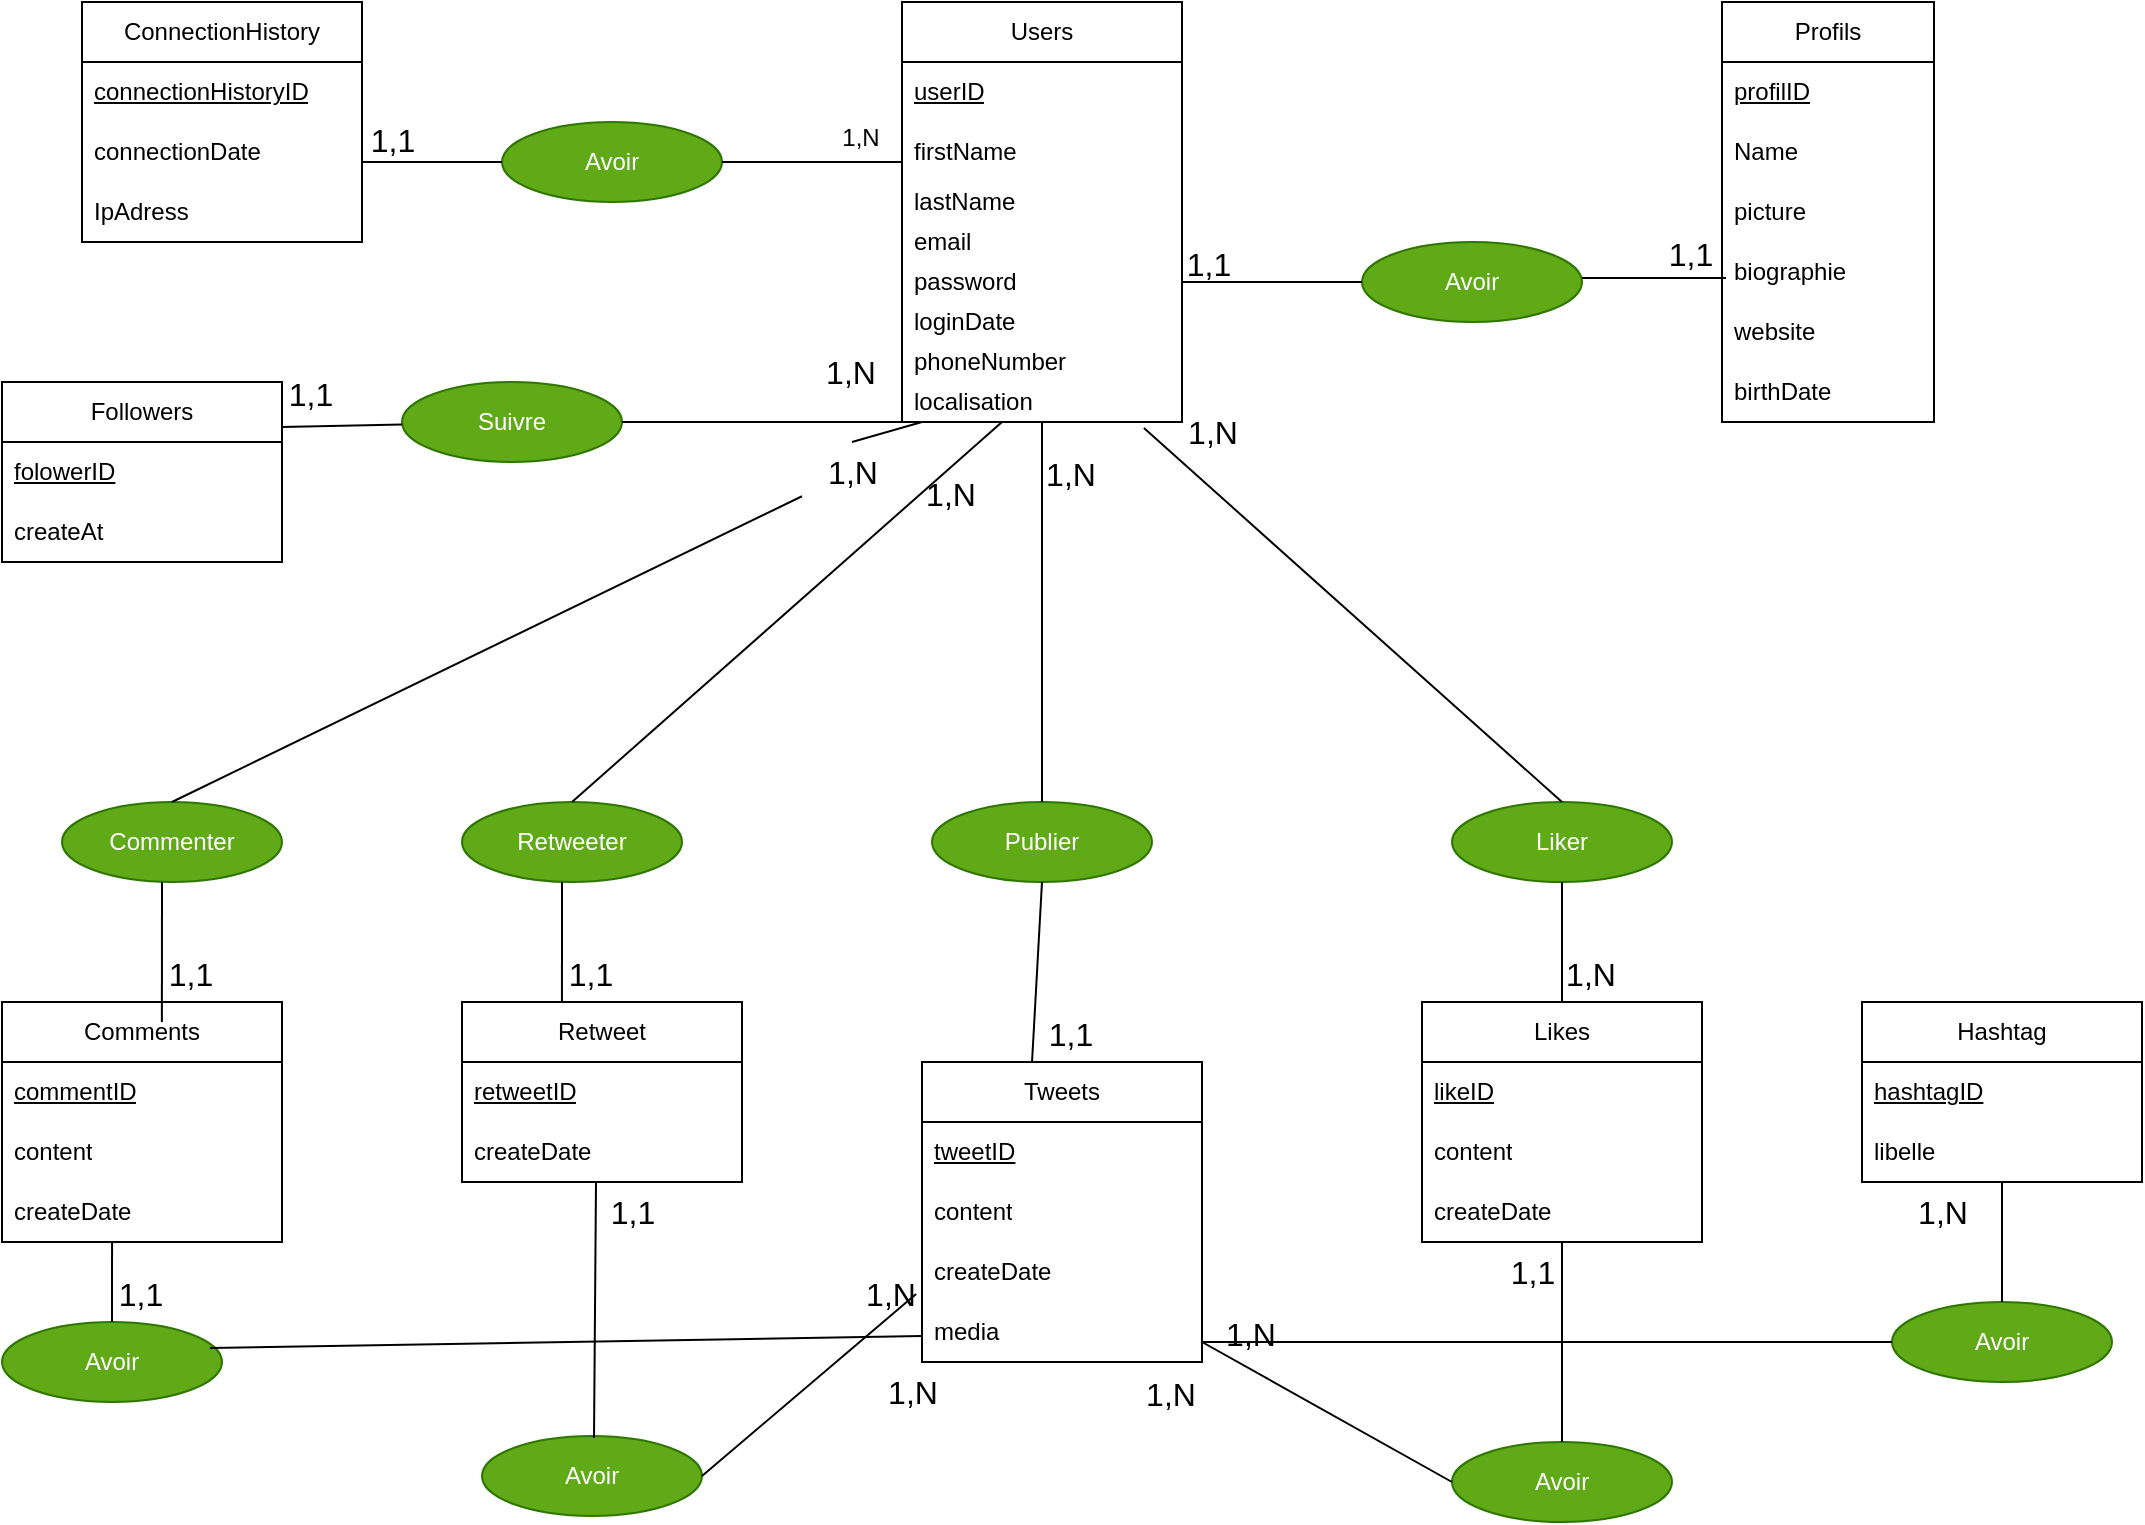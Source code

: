<mxfile version="26.0.13">
  <diagram name="Page-1" id="KzqUS6wWSbDG1tJebhnR">
    <mxGraphModel dx="2261" dy="883" grid="1" gridSize="10" guides="1" tooltips="1" connect="1" arrows="1" fold="1" page="1" pageScale="1" pageWidth="827" pageHeight="1169" math="0" shadow="0">
      <root>
        <mxCell id="0" />
        <mxCell id="1" parent="0" />
        <mxCell id="86Lifjexbuc4lTifkUnZ-1" value="Users" style="swimlane;fontStyle=0;childLayout=stackLayout;horizontal=1;startSize=30;horizontalStack=0;resizeParent=1;resizeParentMax=0;resizeLast=0;collapsible=1;marginBottom=0;whiteSpace=wrap;html=1;" vertex="1" parent="1">
          <mxGeometry x="170" y="40" width="140" height="210" as="geometry" />
        </mxCell>
        <mxCell id="86Lifjexbuc4lTifkUnZ-2" value="&lt;u&gt;userID&lt;/u&gt;" style="text;strokeColor=none;fillColor=none;align=left;verticalAlign=middle;spacingLeft=4;spacingRight=4;overflow=hidden;points=[[0,0.5],[1,0.5]];portConstraint=eastwest;rotatable=0;whiteSpace=wrap;html=1;" vertex="1" parent="86Lifjexbuc4lTifkUnZ-1">
          <mxGeometry y="30" width="140" height="30" as="geometry" />
        </mxCell>
        <mxCell id="86Lifjexbuc4lTifkUnZ-3" value="firstName" style="text;strokeColor=none;fillColor=none;align=left;verticalAlign=middle;spacingLeft=4;spacingRight=4;overflow=hidden;points=[[0,0.5],[1,0.5]];portConstraint=eastwest;rotatable=0;whiteSpace=wrap;html=1;" vertex="1" parent="86Lifjexbuc4lTifkUnZ-1">
          <mxGeometry y="60" width="140" height="30" as="geometry" />
        </mxCell>
        <mxCell id="86Lifjexbuc4lTifkUnZ-4" value="lastName" style="text;align=left;verticalAlign=middle;spacingLeft=4;spacingRight=4;overflow=hidden;points=[[0,0.5],[1,0.5]];portConstraint=eastwest;rotatable=0;whiteSpace=wrap;html=1;" vertex="1" parent="86Lifjexbuc4lTifkUnZ-1">
          <mxGeometry y="90" width="140" height="20" as="geometry" />
        </mxCell>
        <mxCell id="86Lifjexbuc4lTifkUnZ-5" value="email&lt;span style=&quot;white-space: pre;&quot;&gt;&#x9;&lt;/span&gt;" style="text;align=left;verticalAlign=middle;spacingLeft=4;spacingRight=4;overflow=hidden;points=[[0,0.5],[1,0.5]];portConstraint=eastwest;rotatable=0;whiteSpace=wrap;html=1;" vertex="1" parent="86Lifjexbuc4lTifkUnZ-1">
          <mxGeometry y="110" width="140" height="20" as="geometry" />
        </mxCell>
        <mxCell id="86Lifjexbuc4lTifkUnZ-6" value="password" style="text;align=left;verticalAlign=middle;spacingLeft=4;spacingRight=4;overflow=hidden;points=[[0,0.5],[1,0.5]];portConstraint=eastwest;rotatable=0;whiteSpace=wrap;html=1;" vertex="1" parent="86Lifjexbuc4lTifkUnZ-1">
          <mxGeometry y="130" width="140" height="20" as="geometry" />
        </mxCell>
        <mxCell id="86Lifjexbuc4lTifkUnZ-7" value="loginDate" style="text;align=left;verticalAlign=middle;spacingLeft=4;spacingRight=4;overflow=hidden;points=[[0,0.5],[1,0.5]];portConstraint=eastwest;rotatable=0;whiteSpace=wrap;html=1;" vertex="1" parent="86Lifjexbuc4lTifkUnZ-1">
          <mxGeometry y="150" width="140" height="20" as="geometry" />
        </mxCell>
        <mxCell id="86Lifjexbuc4lTifkUnZ-8" value="phoneNumber" style="text;align=left;verticalAlign=middle;spacingLeft=4;spacingRight=4;overflow=hidden;points=[[0,0.5],[1,0.5]];portConstraint=eastwest;rotatable=0;whiteSpace=wrap;html=1;" vertex="1" parent="86Lifjexbuc4lTifkUnZ-1">
          <mxGeometry y="170" width="140" height="20" as="geometry" />
        </mxCell>
        <mxCell id="86Lifjexbuc4lTifkUnZ-9" value="localisation" style="text;align=left;verticalAlign=middle;spacingLeft=4;spacingRight=4;overflow=hidden;points=[[0,0.5],[1,0.5]];portConstraint=eastwest;rotatable=0;whiteSpace=wrap;html=1;" vertex="1" parent="86Lifjexbuc4lTifkUnZ-1">
          <mxGeometry y="190" width="140" height="20" as="geometry" />
        </mxCell>
        <mxCell id="86Lifjexbuc4lTifkUnZ-10" value="Profils" style="swimlane;fontStyle=0;childLayout=stackLayout;horizontal=1;startSize=30;horizontalStack=0;resizeParent=1;resizeParentMax=0;resizeLast=0;collapsible=1;marginBottom=0;whiteSpace=wrap;html=1;" vertex="1" parent="1">
          <mxGeometry x="580" y="40" width="106" height="210" as="geometry" />
        </mxCell>
        <mxCell id="86Lifjexbuc4lTifkUnZ-11" value="&lt;u&gt;profilID&lt;/u&gt;" style="text;strokeColor=none;fillColor=none;align=left;verticalAlign=middle;spacingLeft=4;spacingRight=4;overflow=hidden;points=[[0,0.5],[1,0.5]];portConstraint=eastwest;rotatable=0;whiteSpace=wrap;html=1;" vertex="1" parent="86Lifjexbuc4lTifkUnZ-10">
          <mxGeometry y="30" width="106" height="30" as="geometry" />
        </mxCell>
        <mxCell id="86Lifjexbuc4lTifkUnZ-17" value="Name" style="text;strokeColor=none;fillColor=none;align=left;verticalAlign=middle;spacingLeft=4;spacingRight=4;overflow=hidden;points=[[0,0.5],[1,0.5]];portConstraint=eastwest;rotatable=0;whiteSpace=wrap;html=1;" vertex="1" parent="86Lifjexbuc4lTifkUnZ-10">
          <mxGeometry y="60" width="106" height="30" as="geometry" />
        </mxCell>
        <mxCell id="86Lifjexbuc4lTifkUnZ-12" value="picture" style="text;strokeColor=none;fillColor=none;align=left;verticalAlign=middle;spacingLeft=4;spacingRight=4;overflow=hidden;points=[[0,0.5],[1,0.5]];portConstraint=eastwest;rotatable=0;whiteSpace=wrap;html=1;" vertex="1" parent="86Lifjexbuc4lTifkUnZ-10">
          <mxGeometry y="90" width="106" height="30" as="geometry" />
        </mxCell>
        <mxCell id="86Lifjexbuc4lTifkUnZ-13" value="biographie" style="text;strokeColor=none;fillColor=none;align=left;verticalAlign=middle;spacingLeft=4;spacingRight=4;overflow=hidden;points=[[0,0.5],[1,0.5]];portConstraint=eastwest;rotatable=0;whiteSpace=wrap;html=1;" vertex="1" parent="86Lifjexbuc4lTifkUnZ-10">
          <mxGeometry y="120" width="106" height="30" as="geometry" />
        </mxCell>
        <mxCell id="86Lifjexbuc4lTifkUnZ-14" value="website" style="text;strokeColor=none;fillColor=none;align=left;verticalAlign=middle;spacingLeft=4;spacingRight=4;overflow=hidden;points=[[0,0.5],[1,0.5]];portConstraint=eastwest;rotatable=0;whiteSpace=wrap;html=1;" vertex="1" parent="86Lifjexbuc4lTifkUnZ-10">
          <mxGeometry y="150" width="106" height="30" as="geometry" />
        </mxCell>
        <mxCell id="86Lifjexbuc4lTifkUnZ-15" value="birthDate" style="text;strokeColor=none;fillColor=none;align=left;verticalAlign=middle;spacingLeft=4;spacingRight=4;overflow=hidden;points=[[0,0.5],[1,0.5]];portConstraint=eastwest;rotatable=0;whiteSpace=wrap;html=1;" vertex="1" parent="86Lifjexbuc4lTifkUnZ-10">
          <mxGeometry y="180" width="106" height="30" as="geometry" />
        </mxCell>
        <mxCell id="86Lifjexbuc4lTifkUnZ-18" value="ConnectionHistory" style="swimlane;fontStyle=0;childLayout=stackLayout;horizontal=1;startSize=30;horizontalStack=0;resizeParent=1;resizeParentMax=0;resizeLast=0;collapsible=1;marginBottom=0;whiteSpace=wrap;html=1;" vertex="1" parent="1">
          <mxGeometry x="-240" y="40" width="140" height="120" as="geometry" />
        </mxCell>
        <mxCell id="86Lifjexbuc4lTifkUnZ-19" value="&lt;u&gt;connectionHistoryID&lt;/u&gt;" style="text;strokeColor=none;fillColor=none;align=left;verticalAlign=middle;spacingLeft=4;spacingRight=4;overflow=hidden;points=[[0,0.5],[1,0.5]];portConstraint=eastwest;rotatable=0;whiteSpace=wrap;html=1;" vertex="1" parent="86Lifjexbuc4lTifkUnZ-18">
          <mxGeometry y="30" width="140" height="30" as="geometry" />
        </mxCell>
        <mxCell id="86Lifjexbuc4lTifkUnZ-20" value="connectionDate" style="text;strokeColor=none;fillColor=none;align=left;verticalAlign=middle;spacingLeft=4;spacingRight=4;overflow=hidden;points=[[0,0.5],[1,0.5]];portConstraint=eastwest;rotatable=0;whiteSpace=wrap;html=1;" vertex="1" parent="86Lifjexbuc4lTifkUnZ-18">
          <mxGeometry y="60" width="140" height="30" as="geometry" />
        </mxCell>
        <mxCell id="86Lifjexbuc4lTifkUnZ-21" value="IpAdress" style="text;strokeColor=none;fillColor=none;align=left;verticalAlign=middle;spacingLeft=4;spacingRight=4;overflow=hidden;points=[[0,0.5],[1,0.5]];portConstraint=eastwest;rotatable=0;whiteSpace=wrap;html=1;" vertex="1" parent="86Lifjexbuc4lTifkUnZ-18">
          <mxGeometry y="90" width="140" height="30" as="geometry" />
        </mxCell>
        <mxCell id="86Lifjexbuc4lTifkUnZ-26" value="Tweets" style="swimlane;fontStyle=0;childLayout=stackLayout;horizontal=1;startSize=30;horizontalStack=0;resizeParent=1;resizeParentMax=0;resizeLast=0;collapsible=1;marginBottom=0;whiteSpace=wrap;html=1;" vertex="1" parent="1">
          <mxGeometry x="180" y="570" width="140" height="150" as="geometry" />
        </mxCell>
        <mxCell id="86Lifjexbuc4lTifkUnZ-27" value="&lt;u&gt;tweetID&lt;/u&gt;" style="text;strokeColor=none;fillColor=none;align=left;verticalAlign=middle;spacingLeft=4;spacingRight=4;overflow=hidden;points=[[0,0.5],[1,0.5]];portConstraint=eastwest;rotatable=0;whiteSpace=wrap;html=1;" vertex="1" parent="86Lifjexbuc4lTifkUnZ-26">
          <mxGeometry y="30" width="140" height="30" as="geometry" />
        </mxCell>
        <mxCell id="86Lifjexbuc4lTifkUnZ-28" value="content" style="text;strokeColor=none;fillColor=none;align=left;verticalAlign=middle;spacingLeft=4;spacingRight=4;overflow=hidden;points=[[0,0.5],[1,0.5]];portConstraint=eastwest;rotatable=0;whiteSpace=wrap;html=1;" vertex="1" parent="86Lifjexbuc4lTifkUnZ-26">
          <mxGeometry y="60" width="140" height="30" as="geometry" />
        </mxCell>
        <mxCell id="86Lifjexbuc4lTifkUnZ-29" value="createDate" style="text;strokeColor=none;fillColor=none;align=left;verticalAlign=middle;spacingLeft=4;spacingRight=4;overflow=hidden;points=[[0,0.5],[1,0.5]];portConstraint=eastwest;rotatable=0;whiteSpace=wrap;html=1;" vertex="1" parent="86Lifjexbuc4lTifkUnZ-26">
          <mxGeometry y="90" width="140" height="30" as="geometry" />
        </mxCell>
        <mxCell id="86Lifjexbuc4lTifkUnZ-30" value="media" style="text;strokeColor=none;fillColor=none;align=left;verticalAlign=middle;spacingLeft=4;spacingRight=4;overflow=hidden;points=[[0,0.5],[1,0.5]];portConstraint=eastwest;rotatable=0;whiteSpace=wrap;html=1;" vertex="1" parent="86Lifjexbuc4lTifkUnZ-26">
          <mxGeometry y="120" width="140" height="30" as="geometry" />
        </mxCell>
        <mxCell id="86Lifjexbuc4lTifkUnZ-31" value="Comments" style="swimlane;fontStyle=0;childLayout=stackLayout;horizontal=1;startSize=30;horizontalStack=0;resizeParent=1;resizeParentMax=0;resizeLast=0;collapsible=1;marginBottom=0;whiteSpace=wrap;html=1;" vertex="1" parent="1">
          <mxGeometry x="-280" y="540" width="140" height="120" as="geometry" />
        </mxCell>
        <mxCell id="86Lifjexbuc4lTifkUnZ-32" value="&lt;u&gt;commentID&lt;/u&gt;" style="text;strokeColor=none;fillColor=none;align=left;verticalAlign=middle;spacingLeft=4;spacingRight=4;overflow=hidden;points=[[0,0.5],[1,0.5]];portConstraint=eastwest;rotatable=0;whiteSpace=wrap;html=1;" vertex="1" parent="86Lifjexbuc4lTifkUnZ-31">
          <mxGeometry y="30" width="140" height="30" as="geometry" />
        </mxCell>
        <mxCell id="86Lifjexbuc4lTifkUnZ-33" value="content" style="text;strokeColor=none;fillColor=none;align=left;verticalAlign=middle;spacingLeft=4;spacingRight=4;overflow=hidden;points=[[0,0.5],[1,0.5]];portConstraint=eastwest;rotatable=0;whiteSpace=wrap;html=1;" vertex="1" parent="86Lifjexbuc4lTifkUnZ-31">
          <mxGeometry y="60" width="140" height="30" as="geometry" />
        </mxCell>
        <mxCell id="86Lifjexbuc4lTifkUnZ-34" value="createDate" style="text;strokeColor=none;fillColor=none;align=left;verticalAlign=middle;spacingLeft=4;spacingRight=4;overflow=hidden;points=[[0,0.5],[1,0.5]];portConstraint=eastwest;rotatable=0;whiteSpace=wrap;html=1;" vertex="1" parent="86Lifjexbuc4lTifkUnZ-31">
          <mxGeometry y="90" width="140" height="30" as="geometry" />
        </mxCell>
        <mxCell id="86Lifjexbuc4lTifkUnZ-35" value="Likes" style="swimlane;fontStyle=0;childLayout=stackLayout;horizontal=1;startSize=30;horizontalStack=0;resizeParent=1;resizeParentMax=0;resizeLast=0;collapsible=1;marginBottom=0;whiteSpace=wrap;html=1;" vertex="1" parent="1">
          <mxGeometry x="430" y="540" width="140" height="120" as="geometry" />
        </mxCell>
        <mxCell id="86Lifjexbuc4lTifkUnZ-36" value="&lt;u&gt;likeID&lt;/u&gt;" style="text;strokeColor=none;fillColor=none;align=left;verticalAlign=middle;spacingLeft=4;spacingRight=4;overflow=hidden;points=[[0,0.5],[1,0.5]];portConstraint=eastwest;rotatable=0;whiteSpace=wrap;html=1;" vertex="1" parent="86Lifjexbuc4lTifkUnZ-35">
          <mxGeometry y="30" width="140" height="30" as="geometry" />
        </mxCell>
        <mxCell id="86Lifjexbuc4lTifkUnZ-37" value="content" style="text;strokeColor=none;fillColor=none;align=left;verticalAlign=middle;spacingLeft=4;spacingRight=4;overflow=hidden;points=[[0,0.5],[1,0.5]];portConstraint=eastwest;rotatable=0;whiteSpace=wrap;html=1;" vertex="1" parent="86Lifjexbuc4lTifkUnZ-35">
          <mxGeometry y="60" width="140" height="30" as="geometry" />
        </mxCell>
        <mxCell id="86Lifjexbuc4lTifkUnZ-38" value="createDate" style="text;strokeColor=none;fillColor=none;align=left;verticalAlign=middle;spacingLeft=4;spacingRight=4;overflow=hidden;points=[[0,0.5],[1,0.5]];portConstraint=eastwest;rotatable=0;whiteSpace=wrap;html=1;" vertex="1" parent="86Lifjexbuc4lTifkUnZ-35">
          <mxGeometry y="90" width="140" height="30" as="geometry" />
        </mxCell>
        <mxCell id="86Lifjexbuc4lTifkUnZ-39" value="Retweet" style="swimlane;fontStyle=0;childLayout=stackLayout;horizontal=1;startSize=30;horizontalStack=0;resizeParent=1;resizeParentMax=0;resizeLast=0;collapsible=1;marginBottom=0;whiteSpace=wrap;html=1;" vertex="1" parent="1">
          <mxGeometry x="-50" y="540" width="140" height="90" as="geometry" />
        </mxCell>
        <mxCell id="86Lifjexbuc4lTifkUnZ-40" value="&lt;u&gt;retweetID&lt;/u&gt;" style="text;strokeColor=none;fillColor=none;align=left;verticalAlign=middle;spacingLeft=4;spacingRight=4;overflow=hidden;points=[[0,0.5],[1,0.5]];portConstraint=eastwest;rotatable=0;whiteSpace=wrap;html=1;" vertex="1" parent="86Lifjexbuc4lTifkUnZ-39">
          <mxGeometry y="30" width="140" height="30" as="geometry" />
        </mxCell>
        <mxCell id="86Lifjexbuc4lTifkUnZ-42" value="createDate" style="text;strokeColor=none;fillColor=none;align=left;verticalAlign=middle;spacingLeft=4;spacingRight=4;overflow=hidden;points=[[0,0.5],[1,0.5]];portConstraint=eastwest;rotatable=0;whiteSpace=wrap;html=1;" vertex="1" parent="86Lifjexbuc4lTifkUnZ-39">
          <mxGeometry y="60" width="140" height="30" as="geometry" />
        </mxCell>
        <mxCell id="86Lifjexbuc4lTifkUnZ-43" value="Hashtag" style="swimlane;fontStyle=0;childLayout=stackLayout;horizontal=1;startSize=30;horizontalStack=0;resizeParent=1;resizeParentMax=0;resizeLast=0;collapsible=1;marginBottom=0;whiteSpace=wrap;html=1;" vertex="1" parent="1">
          <mxGeometry x="650" y="540" width="140" height="90" as="geometry" />
        </mxCell>
        <mxCell id="86Lifjexbuc4lTifkUnZ-44" value="&lt;u&gt;hashtagID&lt;/u&gt;" style="text;strokeColor=none;fillColor=none;align=left;verticalAlign=middle;spacingLeft=4;spacingRight=4;overflow=hidden;points=[[0,0.5],[1,0.5]];portConstraint=eastwest;rotatable=0;whiteSpace=wrap;html=1;" vertex="1" parent="86Lifjexbuc4lTifkUnZ-43">
          <mxGeometry y="30" width="140" height="30" as="geometry" />
        </mxCell>
        <mxCell id="86Lifjexbuc4lTifkUnZ-45" value="libelle" style="text;strokeColor=none;fillColor=none;align=left;verticalAlign=middle;spacingLeft=4;spacingRight=4;overflow=hidden;points=[[0,0.5],[1,0.5]];portConstraint=eastwest;rotatable=0;whiteSpace=wrap;html=1;" vertex="1" parent="86Lifjexbuc4lTifkUnZ-43">
          <mxGeometry y="60" width="140" height="30" as="geometry" />
        </mxCell>
        <mxCell id="86Lifjexbuc4lTifkUnZ-46" value="Followers" style="swimlane;fontStyle=0;childLayout=stackLayout;horizontal=1;startSize=30;horizontalStack=0;resizeParent=1;resizeParentMax=0;resizeLast=0;collapsible=1;marginBottom=0;whiteSpace=wrap;html=1;" vertex="1" parent="1">
          <mxGeometry x="-280" y="230" width="140" height="90" as="geometry" />
        </mxCell>
        <mxCell id="86Lifjexbuc4lTifkUnZ-47" value="&lt;u&gt;folowerID&lt;/u&gt;" style="text;strokeColor=none;fillColor=none;align=left;verticalAlign=middle;spacingLeft=4;spacingRight=4;overflow=hidden;points=[[0,0.5],[1,0.5]];portConstraint=eastwest;rotatable=0;whiteSpace=wrap;html=1;" vertex="1" parent="86Lifjexbuc4lTifkUnZ-46">
          <mxGeometry y="30" width="140" height="30" as="geometry" />
        </mxCell>
        <mxCell id="86Lifjexbuc4lTifkUnZ-48" value="createAt" style="text;strokeColor=none;fillColor=none;align=left;verticalAlign=middle;spacingLeft=4;spacingRight=4;overflow=hidden;points=[[0,0.5],[1,0.5]];portConstraint=eastwest;rotatable=0;whiteSpace=wrap;html=1;" vertex="1" parent="86Lifjexbuc4lTifkUnZ-46">
          <mxGeometry y="60" width="140" height="30" as="geometry" />
        </mxCell>
        <mxCell id="86Lifjexbuc4lTifkUnZ-50" value="Publier" style="ellipse;whiteSpace=wrap;html=1;fillColor=#60a917;fontColor=#ffffff;strokeColor=#2D7600;" vertex="1" parent="1">
          <mxGeometry x="185" y="440" width="110" height="40" as="geometry" />
        </mxCell>
        <mxCell id="86Lifjexbuc4lTifkUnZ-51" value="Commenter" style="ellipse;whiteSpace=wrap;html=1;fillColor=#60a917;fontColor=#ffffff;strokeColor=#2D7600;" vertex="1" parent="1">
          <mxGeometry x="-250" y="440" width="110" height="40" as="geometry" />
        </mxCell>
        <mxCell id="86Lifjexbuc4lTifkUnZ-52" value="Liker" style="ellipse;whiteSpace=wrap;html=1;fillColor=#60a917;fontColor=#ffffff;strokeColor=#2D7600;" vertex="1" parent="1">
          <mxGeometry x="445" y="440" width="110" height="40" as="geometry" />
        </mxCell>
        <mxCell id="86Lifjexbuc4lTifkUnZ-54" value="Retweeter" style="ellipse;whiteSpace=wrap;html=1;fillColor=#60a917;fontColor=#ffffff;strokeColor=#2D7600;" vertex="1" parent="1">
          <mxGeometry x="-50" y="440" width="110" height="40" as="geometry" />
        </mxCell>
        <mxCell id="86Lifjexbuc4lTifkUnZ-55" value="Suivre" style="ellipse;whiteSpace=wrap;html=1;fillColor=#60a917;fontColor=#ffffff;strokeColor=#2D7600;" vertex="1" parent="1">
          <mxGeometry x="-80" y="230" width="110" height="40" as="geometry" />
        </mxCell>
        <mxCell id="86Lifjexbuc4lTifkUnZ-56" value="Avoir" style="ellipse;whiteSpace=wrap;html=1;fillColor=#60a917;fontColor=#ffffff;strokeColor=#2D7600;" vertex="1" parent="1">
          <mxGeometry x="-40" y="757" width="110" height="40" as="geometry" />
        </mxCell>
        <mxCell id="86Lifjexbuc4lTifkUnZ-57" value="" style="endArrow=none;html=1;rounded=0;fontSize=12;startSize=8;endSize=8;curved=1;exitX=0.5;exitY=0;exitDx=0;exitDy=0;" edge="1" parent="1" source="86Lifjexbuc4lTifkUnZ-50">
          <mxGeometry width="50" height="50" relative="1" as="geometry">
            <mxPoint x="240" y="430" as="sourcePoint" />
            <mxPoint x="240" y="250" as="targetPoint" />
          </mxGeometry>
        </mxCell>
        <mxCell id="86Lifjexbuc4lTifkUnZ-58" value="" style="endArrow=none;html=1;rounded=0;fontSize=12;startSize=8;endSize=8;curved=1;entryX=0.5;entryY=1;entryDx=0;entryDy=0;exitX=0.393;exitY=0;exitDx=0;exitDy=0;exitPerimeter=0;" edge="1" parent="1" source="86Lifjexbuc4lTifkUnZ-26" target="86Lifjexbuc4lTifkUnZ-50">
          <mxGeometry width="50" height="50" relative="1" as="geometry">
            <mxPoint x="230" y="540" as="sourcePoint" />
            <mxPoint x="280" y="500" as="targetPoint" />
          </mxGeometry>
        </mxCell>
        <mxCell id="86Lifjexbuc4lTifkUnZ-60" value="" style="endArrow=none;html=1;rounded=0;fontSize=12;startSize=8;endSize=8;curved=1;entryX=0.864;entryY=1.15;entryDx=0;entryDy=0;entryPerimeter=0;exitX=0.5;exitY=0;exitDx=0;exitDy=0;" edge="1" parent="1" source="86Lifjexbuc4lTifkUnZ-52" target="86Lifjexbuc4lTifkUnZ-9">
          <mxGeometry width="50" height="50" relative="1" as="geometry">
            <mxPoint x="390" y="480" as="sourcePoint" />
            <mxPoint x="440" y="430" as="targetPoint" />
          </mxGeometry>
        </mxCell>
        <mxCell id="86Lifjexbuc4lTifkUnZ-61" value="" style="endArrow=none;html=1;rounded=0;fontSize=12;startSize=8;endSize=8;curved=1;" edge="1" parent="1" source="86Lifjexbuc4lTifkUnZ-35">
          <mxGeometry width="50" height="50" relative="1" as="geometry">
            <mxPoint x="450" y="530" as="sourcePoint" />
            <mxPoint x="500" y="480" as="targetPoint" />
          </mxGeometry>
        </mxCell>
        <mxCell id="86Lifjexbuc4lTifkUnZ-62" value="" style="endArrow=none;html=1;rounded=0;fontSize=12;startSize=8;endSize=8;curved=1;exitX=0.5;exitY=0;exitDx=0;exitDy=0;" edge="1" parent="1" source="86Lifjexbuc4lTifkUnZ-54">
          <mxGeometry width="50" height="50" relative="1" as="geometry">
            <mxPoint x="190" y="300" as="sourcePoint" />
            <mxPoint x="220" y="250" as="targetPoint" />
          </mxGeometry>
        </mxCell>
        <mxCell id="86Lifjexbuc4lTifkUnZ-63" value="" style="endArrow=none;html=1;rounded=0;fontSize=12;startSize=8;endSize=8;curved=1;exitX=0.357;exitY=0;exitDx=0;exitDy=0;exitPerimeter=0;" edge="1" parent="1" source="86Lifjexbuc4lTifkUnZ-39">
          <mxGeometry width="50" height="50" relative="1" as="geometry">
            <mxPoint x="-50" y="530" as="sourcePoint" />
            <mxPoint y="480" as="targetPoint" />
          </mxGeometry>
        </mxCell>
        <mxCell id="86Lifjexbuc4lTifkUnZ-64" value="" style="endArrow=none;html=1;rounded=0;fontSize=12;startSize=8;endSize=8;curved=1;exitX=0.5;exitY=0;exitDx=0;exitDy=0;" edge="1" parent="1" source="86Lifjexbuc4lTifkUnZ-101">
          <mxGeometry width="50" height="50" relative="1" as="geometry">
            <mxPoint x="190" y="300" as="sourcePoint" />
            <mxPoint x="180" y="250" as="targetPoint" />
          </mxGeometry>
        </mxCell>
        <mxCell id="86Lifjexbuc4lTifkUnZ-65" value="" style="endArrow=none;html=1;rounded=0;fontSize=12;startSize=8;endSize=8;curved=1;exitX=0.571;exitY=0.083;exitDx=0;exitDy=0;exitPerimeter=0;" edge="1" parent="1" source="86Lifjexbuc4lTifkUnZ-31">
          <mxGeometry width="50" height="50" relative="1" as="geometry">
            <mxPoint x="-250" y="530" as="sourcePoint" />
            <mxPoint x="-200" y="480" as="targetPoint" />
          </mxGeometry>
        </mxCell>
        <mxCell id="86Lifjexbuc4lTifkUnZ-68" value="" style="endArrow=none;html=1;rounded=0;fontSize=12;startSize=8;endSize=8;curved=1;exitX=1;exitY=0.5;exitDx=0;exitDy=0;" edge="1" parent="1" source="86Lifjexbuc4lTifkUnZ-55">
          <mxGeometry width="50" height="50" relative="1" as="geometry">
            <mxPoint x="190" y="300" as="sourcePoint" />
            <mxPoint x="240" y="250" as="targetPoint" />
          </mxGeometry>
        </mxCell>
        <mxCell id="86Lifjexbuc4lTifkUnZ-69" value="" style="endArrow=none;html=1;rounded=0;fontSize=12;startSize=8;endSize=8;curved=1;exitX=1;exitY=0.25;exitDx=0;exitDy=0;" edge="1" parent="1" source="86Lifjexbuc4lTifkUnZ-46" target="86Lifjexbuc4lTifkUnZ-55">
          <mxGeometry width="50" height="50" relative="1" as="geometry">
            <mxPoint x="-140" y="260" as="sourcePoint" />
            <mxPoint x="-90" y="210" as="targetPoint" />
          </mxGeometry>
        </mxCell>
        <mxCell id="86Lifjexbuc4lTifkUnZ-70" value="Avoir" style="ellipse;whiteSpace=wrap;html=1;fillColor=#60a917;fontColor=#ffffff;strokeColor=#2D7600;" vertex="1" parent="1">
          <mxGeometry x="-280" y="700" width="110" height="40" as="geometry" />
        </mxCell>
        <mxCell id="86Lifjexbuc4lTifkUnZ-71" value="Avoir" style="ellipse;whiteSpace=wrap;html=1;fillColor=#60a917;fontColor=#ffffff;strokeColor=#2D7600;" vertex="1" parent="1">
          <mxGeometry x="445" y="760" width="110" height="40" as="geometry" />
        </mxCell>
        <mxCell id="86Lifjexbuc4lTifkUnZ-72" value="Avoir" style="ellipse;whiteSpace=wrap;html=1;fillColor=#60a917;fontColor=#ffffff;strokeColor=#2D7600;" vertex="1" parent="1">
          <mxGeometry x="665" y="690" width="110" height="40" as="geometry" />
        </mxCell>
        <mxCell id="86Lifjexbuc4lTifkUnZ-74" value="" style="endArrow=none;html=1;rounded=0;fontSize=12;startSize=8;endSize=8;curved=1;exitX=1;exitY=0.5;exitDx=0;exitDy=0;entryX=-0.021;entryY=-0.133;entryDx=0;entryDy=0;entryPerimeter=0;" edge="1" parent="1" source="86Lifjexbuc4lTifkUnZ-56" target="86Lifjexbuc4lTifkUnZ-30">
          <mxGeometry width="50" height="50" relative="1" as="geometry">
            <mxPoint x="134" y="730" as="sourcePoint" />
            <mxPoint x="184" y="680" as="targetPoint" />
          </mxGeometry>
        </mxCell>
        <mxCell id="86Lifjexbuc4lTifkUnZ-75" value="" style="endArrow=none;html=1;rounded=0;fontSize=12;startSize=8;endSize=8;curved=1;" edge="1" parent="1">
          <mxGeometry width="50" height="50" relative="1" as="geometry">
            <mxPoint x="16" y="758" as="sourcePoint" />
            <mxPoint x="17" y="630" as="targetPoint" />
          </mxGeometry>
        </mxCell>
        <mxCell id="86Lifjexbuc4lTifkUnZ-76" value="" style="endArrow=none;html=1;rounded=0;fontSize=12;startSize=8;endSize=8;curved=1;entryX=0.393;entryY=1;entryDx=0;entryDy=0;entryPerimeter=0;exitX=0.5;exitY=0;exitDx=0;exitDy=0;" edge="1" parent="1" source="86Lifjexbuc4lTifkUnZ-70" target="86Lifjexbuc4lTifkUnZ-34">
          <mxGeometry width="50" height="50" relative="1" as="geometry">
            <mxPoint x="-230" y="700" as="sourcePoint" />
            <mxPoint x="-180" y="650" as="targetPoint" />
          </mxGeometry>
        </mxCell>
        <mxCell id="86Lifjexbuc4lTifkUnZ-77" value="" style="endArrow=none;html=1;rounded=0;fontSize=12;startSize=8;endSize=8;curved=1;exitX=0.936;exitY=0.15;exitDx=0;exitDy=0;exitPerimeter=0;" edge="1" parent="1">
          <mxGeometry width="50" height="50" relative="1" as="geometry">
            <mxPoint x="-176.06" y="713" as="sourcePoint" />
            <mxPoint x="180" y="707" as="targetPoint" />
          </mxGeometry>
        </mxCell>
        <mxCell id="86Lifjexbuc4lTifkUnZ-78" value="" style="endArrow=none;html=1;rounded=0;fontSize=12;startSize=8;endSize=8;curved=1;entryX=0;entryY=0.5;entryDx=0;entryDy=0;" edge="1" parent="1" target="86Lifjexbuc4lTifkUnZ-71">
          <mxGeometry width="50" height="50" relative="1" as="geometry">
            <mxPoint x="320" y="710" as="sourcePoint" />
            <mxPoint x="370" y="660" as="targetPoint" />
          </mxGeometry>
        </mxCell>
        <mxCell id="86Lifjexbuc4lTifkUnZ-79" value="" style="endArrow=none;html=1;rounded=0;fontSize=12;startSize=8;endSize=8;curved=1;exitX=0.5;exitY=0;exitDx=0;exitDy=0;" edge="1" parent="1" source="86Lifjexbuc4lTifkUnZ-71">
          <mxGeometry width="50" height="50" relative="1" as="geometry">
            <mxPoint x="450" y="710" as="sourcePoint" />
            <mxPoint x="500" y="660" as="targetPoint" />
          </mxGeometry>
        </mxCell>
        <mxCell id="86Lifjexbuc4lTifkUnZ-80" value="" style="endArrow=none;html=1;rounded=0;fontSize=12;startSize=8;endSize=8;curved=1;" edge="1" parent="1" target="86Lifjexbuc4lTifkUnZ-72">
          <mxGeometry width="50" height="50" relative="1" as="geometry">
            <mxPoint x="320" y="710" as="sourcePoint" />
            <mxPoint x="370" y="660" as="targetPoint" />
          </mxGeometry>
        </mxCell>
        <mxCell id="86Lifjexbuc4lTifkUnZ-81" value="" style="endArrow=none;html=1;rounded=0;fontSize=12;startSize=8;endSize=8;curved=1;exitX=0.5;exitY=0;exitDx=0;exitDy=0;" edge="1" parent="1" source="86Lifjexbuc4lTifkUnZ-72">
          <mxGeometry width="50" height="50" relative="1" as="geometry">
            <mxPoint x="670" y="680" as="sourcePoint" />
            <mxPoint x="720" y="630" as="targetPoint" />
          </mxGeometry>
        </mxCell>
        <mxCell id="86Lifjexbuc4lTifkUnZ-82" value="Avoir" style="ellipse;whiteSpace=wrap;html=1;fillColor=#60a917;fontColor=#ffffff;strokeColor=#2D7600;" vertex="1" parent="1">
          <mxGeometry x="400" y="160" width="110" height="40" as="geometry" />
        </mxCell>
        <mxCell id="86Lifjexbuc4lTifkUnZ-83" value="" style="endArrow=none;html=1;rounded=0;fontSize=12;startSize=8;endSize=8;curved=1;exitX=1;exitY=0.5;exitDx=0;exitDy=0;" edge="1" parent="1" source="86Lifjexbuc4lTifkUnZ-6" target="86Lifjexbuc4lTifkUnZ-82">
          <mxGeometry width="50" height="50" relative="1" as="geometry">
            <mxPoint x="310" y="190" as="sourcePoint" />
            <mxPoint x="360" y="140" as="targetPoint" />
          </mxGeometry>
        </mxCell>
        <mxCell id="86Lifjexbuc4lTifkUnZ-84" value="" style="endArrow=none;html=1;rounded=0;fontSize=12;startSize=8;endSize=8;curved=1;entryX=0.019;entryY=0.733;entryDx=0;entryDy=0;entryPerimeter=0;" edge="1" parent="1">
          <mxGeometry width="50" height="50" relative="1" as="geometry">
            <mxPoint x="510" y="178" as="sourcePoint" />
            <mxPoint x="582.014" y="177.99" as="targetPoint" />
          </mxGeometry>
        </mxCell>
        <mxCell id="86Lifjexbuc4lTifkUnZ-85" value="Avoir" style="ellipse;whiteSpace=wrap;html=1;fillColor=#60a917;fontColor=#ffffff;strokeColor=#2D7600;" vertex="1" parent="1">
          <mxGeometry x="-30" y="100" width="110" height="40" as="geometry" />
        </mxCell>
        <mxCell id="86Lifjexbuc4lTifkUnZ-86" value="" style="endArrow=none;html=1;rounded=0;fontSize=12;startSize=8;endSize=8;curved=1;exitX=1;exitY=0.5;exitDx=0;exitDy=0;" edge="1" parent="1" source="86Lifjexbuc4lTifkUnZ-85">
          <mxGeometry width="50" height="50" relative="1" as="geometry">
            <mxPoint x="120" y="170" as="sourcePoint" />
            <mxPoint x="170" y="120" as="targetPoint" />
          </mxGeometry>
        </mxCell>
        <mxCell id="86Lifjexbuc4lTifkUnZ-89" value="1,N" style="edgeLabel;html=1;align=center;verticalAlign=middle;resizable=0;points=[];fontSize=12;" vertex="1" connectable="0" parent="86Lifjexbuc4lTifkUnZ-86">
          <mxGeometry x="0.533" y="3" relative="1" as="geometry">
            <mxPoint y="-9" as="offset" />
          </mxGeometry>
        </mxCell>
        <mxCell id="86Lifjexbuc4lTifkUnZ-87" value="" style="endArrow=none;html=1;rounded=0;fontSize=12;startSize=8;endSize=8;curved=1;" edge="1" parent="1" target="86Lifjexbuc4lTifkUnZ-85">
          <mxGeometry width="50" height="50" relative="1" as="geometry">
            <mxPoint x="-100" y="120" as="sourcePoint" />
            <mxPoint x="-50" y="70" as="targetPoint" />
          </mxGeometry>
        </mxCell>
        <mxCell id="86Lifjexbuc4lTifkUnZ-88" value="1,1" style="text;html=1;align=center;verticalAlign=middle;resizable=0;points=[];autosize=1;strokeColor=none;fillColor=none;fontSize=16;" vertex="1" parent="1">
          <mxGeometry x="-110" y="94" width="50" height="30" as="geometry" />
        </mxCell>
        <mxCell id="86Lifjexbuc4lTifkUnZ-90" value="1,1" style="text;html=1;align=center;verticalAlign=middle;resizable=0;points=[];autosize=1;strokeColor=none;fillColor=none;fontSize=16;" vertex="1" parent="1">
          <mxGeometry x="298" y="156" width="50" height="30" as="geometry" />
        </mxCell>
        <mxCell id="86Lifjexbuc4lTifkUnZ-91" value="1,1" style="text;html=1;align=center;verticalAlign=middle;resizable=0;points=[];autosize=1;strokeColor=none;fillColor=none;fontSize=16;" vertex="1" parent="1">
          <mxGeometry x="539" y="151" width="50" height="30" as="geometry" />
        </mxCell>
        <mxCell id="86Lifjexbuc4lTifkUnZ-92" value="1,N" style="text;html=1;align=center;verticalAlign=middle;resizable=0;points=[];autosize=1;strokeColor=none;fillColor=none;fontSize=16;" vertex="1" parent="1">
          <mxGeometry x="300" y="240" width="50" height="30" as="geometry" />
        </mxCell>
        <mxCell id="86Lifjexbuc4lTifkUnZ-93" value="1,N" style="text;html=1;align=center;verticalAlign=middle;resizable=0;points=[];autosize=1;strokeColor=none;fillColor=none;fontSize=16;" vertex="1" parent="1">
          <mxGeometry x="319" y="691" width="50" height="30" as="geometry" />
        </mxCell>
        <mxCell id="86Lifjexbuc4lTifkUnZ-94" value="1,N" style="text;html=1;align=center;verticalAlign=middle;resizable=0;points=[];autosize=1;strokeColor=none;fillColor=none;fontSize=16;" vertex="1" parent="1">
          <mxGeometry x="665" y="630" width="50" height="30" as="geometry" />
        </mxCell>
        <mxCell id="86Lifjexbuc4lTifkUnZ-95" value="1,N" style="text;html=1;align=center;verticalAlign=middle;resizable=0;points=[];autosize=1;strokeColor=none;fillColor=none;fontSize=16;" vertex="1" parent="1">
          <mxGeometry x="279" y="721" width="50" height="30" as="geometry" />
        </mxCell>
        <mxCell id="86Lifjexbuc4lTifkUnZ-96" value="1,1" style="text;html=1;align=center;verticalAlign=middle;resizable=0;points=[];autosize=1;strokeColor=none;fillColor=none;fontSize=16;" vertex="1" parent="1">
          <mxGeometry x="460" y="660" width="50" height="30" as="geometry" />
        </mxCell>
        <mxCell id="86Lifjexbuc4lTifkUnZ-97" value="1,N" style="text;html=1;align=center;verticalAlign=middle;resizable=0;points=[];autosize=1;strokeColor=none;fillColor=none;fontSize=16;" vertex="1" parent="1">
          <mxGeometry x="139" y="671" width="50" height="30" as="geometry" />
        </mxCell>
        <mxCell id="86Lifjexbuc4lTifkUnZ-98" value="1,N" style="text;html=1;align=center;verticalAlign=middle;resizable=0;points=[];autosize=1;strokeColor=none;fillColor=none;fontSize=16;" vertex="1" parent="1">
          <mxGeometry x="150" y="720" width="50" height="30" as="geometry" />
        </mxCell>
        <mxCell id="86Lifjexbuc4lTifkUnZ-99" value="1,1" style="text;html=1;align=center;verticalAlign=middle;resizable=0;points=[];autosize=1;strokeColor=none;fillColor=none;fontSize=16;" vertex="1" parent="1">
          <mxGeometry x="10" y="630" width="50" height="30" as="geometry" />
        </mxCell>
        <mxCell id="86Lifjexbuc4lTifkUnZ-100" value="1,1" style="text;html=1;align=center;verticalAlign=middle;resizable=0;points=[];autosize=1;strokeColor=none;fillColor=none;fontSize=16;" vertex="1" parent="1">
          <mxGeometry x="-236" y="671" width="50" height="30" as="geometry" />
        </mxCell>
        <mxCell id="86Lifjexbuc4lTifkUnZ-102" value="" style="endArrow=none;html=1;rounded=0;fontSize=12;startSize=8;endSize=8;curved=1;exitX=0.5;exitY=0;exitDx=0;exitDy=0;" edge="1" parent="1" source="86Lifjexbuc4lTifkUnZ-51" target="86Lifjexbuc4lTifkUnZ-101">
          <mxGeometry width="50" height="50" relative="1" as="geometry">
            <mxPoint x="-195" y="440" as="sourcePoint" />
            <mxPoint x="180" y="250" as="targetPoint" />
          </mxGeometry>
        </mxCell>
        <mxCell id="86Lifjexbuc4lTifkUnZ-101" value="1,N" style="text;html=1;align=center;verticalAlign=middle;resizable=0;points=[];autosize=1;strokeColor=none;fillColor=none;fontSize=16;" vertex="1" parent="1">
          <mxGeometry x="120" y="260" width="50" height="30" as="geometry" />
        </mxCell>
        <mxCell id="86Lifjexbuc4lTifkUnZ-103" value="1,N" style="text;html=1;align=center;verticalAlign=middle;resizable=0;points=[];autosize=1;strokeColor=none;fillColor=none;fontSize=16;" vertex="1" parent="1">
          <mxGeometry x="169" y="271" width="50" height="30" as="geometry" />
        </mxCell>
        <mxCell id="86Lifjexbuc4lTifkUnZ-104" value="1,N" style="text;html=1;align=center;verticalAlign=middle;resizable=0;points=[];autosize=1;strokeColor=none;fillColor=none;fontSize=16;" vertex="1" parent="1">
          <mxGeometry x="229" y="261" width="50" height="30" as="geometry" />
        </mxCell>
        <mxCell id="86Lifjexbuc4lTifkUnZ-105" value="1,1" style="text;html=1;align=center;verticalAlign=middle;resizable=0;points=[];autosize=1;strokeColor=none;fillColor=none;fontSize=16;" vertex="1" parent="1">
          <mxGeometry x="-211" y="511" width="50" height="30" as="geometry" />
        </mxCell>
        <mxCell id="86Lifjexbuc4lTifkUnZ-106" value="1,1" style="text;html=1;align=center;verticalAlign=middle;resizable=0;points=[];autosize=1;strokeColor=none;fillColor=none;fontSize=16;" vertex="1" parent="1">
          <mxGeometry x="-11" y="511" width="50" height="30" as="geometry" />
        </mxCell>
        <mxCell id="86Lifjexbuc4lTifkUnZ-107" value="1,1" style="text;html=1;align=center;verticalAlign=middle;resizable=0;points=[];autosize=1;strokeColor=none;fillColor=none;fontSize=16;" vertex="1" parent="1">
          <mxGeometry x="229" y="541" width="50" height="30" as="geometry" />
        </mxCell>
        <mxCell id="86Lifjexbuc4lTifkUnZ-108" value="1,N" style="text;html=1;align=center;verticalAlign=middle;resizable=0;points=[];autosize=1;strokeColor=none;fillColor=none;fontSize=16;" vertex="1" parent="1">
          <mxGeometry x="489" y="511" width="50" height="30" as="geometry" />
        </mxCell>
        <mxCell id="86Lifjexbuc4lTifkUnZ-109" value="1,N" style="text;html=1;align=center;verticalAlign=middle;resizable=0;points=[];autosize=1;strokeColor=none;fillColor=none;fontSize=16;" vertex="1" parent="1">
          <mxGeometry x="119" y="210" width="50" height="30" as="geometry" />
        </mxCell>
        <mxCell id="86Lifjexbuc4lTifkUnZ-110" value="1,1" style="text;html=1;align=center;verticalAlign=middle;resizable=0;points=[];autosize=1;strokeColor=none;fillColor=none;fontSize=16;" vertex="1" parent="1">
          <mxGeometry x="-151" y="221" width="50" height="30" as="geometry" />
        </mxCell>
      </root>
    </mxGraphModel>
  </diagram>
</mxfile>
